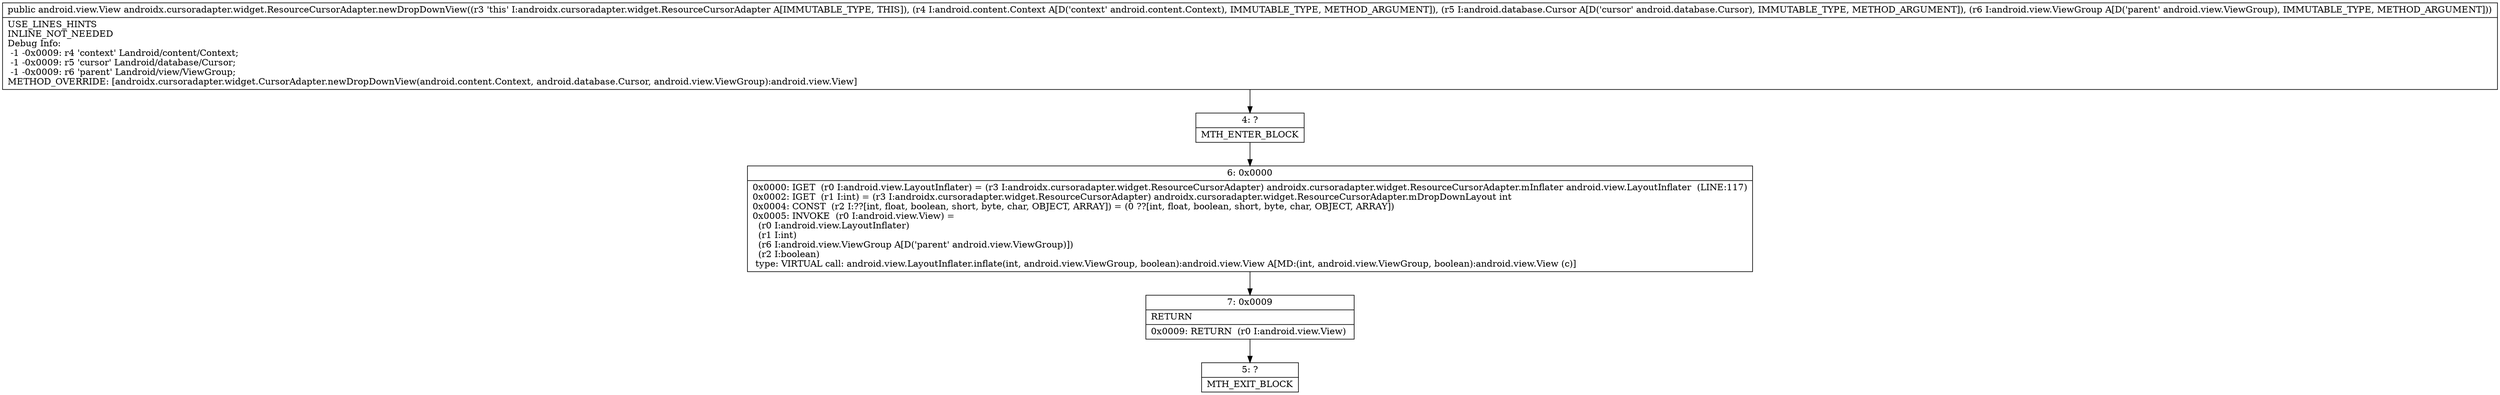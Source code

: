 digraph "CFG forandroidx.cursoradapter.widget.ResourceCursorAdapter.newDropDownView(Landroid\/content\/Context;Landroid\/database\/Cursor;Landroid\/view\/ViewGroup;)Landroid\/view\/View;" {
Node_4 [shape=record,label="{4\:\ ?|MTH_ENTER_BLOCK\l}"];
Node_6 [shape=record,label="{6\:\ 0x0000|0x0000: IGET  (r0 I:android.view.LayoutInflater) = (r3 I:androidx.cursoradapter.widget.ResourceCursorAdapter) androidx.cursoradapter.widget.ResourceCursorAdapter.mInflater android.view.LayoutInflater  (LINE:117)\l0x0002: IGET  (r1 I:int) = (r3 I:androidx.cursoradapter.widget.ResourceCursorAdapter) androidx.cursoradapter.widget.ResourceCursorAdapter.mDropDownLayout int \l0x0004: CONST  (r2 I:??[int, float, boolean, short, byte, char, OBJECT, ARRAY]) = (0 ??[int, float, boolean, short, byte, char, OBJECT, ARRAY]) \l0x0005: INVOKE  (r0 I:android.view.View) = \l  (r0 I:android.view.LayoutInflater)\l  (r1 I:int)\l  (r6 I:android.view.ViewGroup A[D('parent' android.view.ViewGroup)])\l  (r2 I:boolean)\l type: VIRTUAL call: android.view.LayoutInflater.inflate(int, android.view.ViewGroup, boolean):android.view.View A[MD:(int, android.view.ViewGroup, boolean):android.view.View (c)]\l}"];
Node_7 [shape=record,label="{7\:\ 0x0009|RETURN\l|0x0009: RETURN  (r0 I:android.view.View) \l}"];
Node_5 [shape=record,label="{5\:\ ?|MTH_EXIT_BLOCK\l}"];
MethodNode[shape=record,label="{public android.view.View androidx.cursoradapter.widget.ResourceCursorAdapter.newDropDownView((r3 'this' I:androidx.cursoradapter.widget.ResourceCursorAdapter A[IMMUTABLE_TYPE, THIS]), (r4 I:android.content.Context A[D('context' android.content.Context), IMMUTABLE_TYPE, METHOD_ARGUMENT]), (r5 I:android.database.Cursor A[D('cursor' android.database.Cursor), IMMUTABLE_TYPE, METHOD_ARGUMENT]), (r6 I:android.view.ViewGroup A[D('parent' android.view.ViewGroup), IMMUTABLE_TYPE, METHOD_ARGUMENT]))  | USE_LINES_HINTS\lINLINE_NOT_NEEDED\lDebug Info:\l  \-1 \-0x0009: r4 'context' Landroid\/content\/Context;\l  \-1 \-0x0009: r5 'cursor' Landroid\/database\/Cursor;\l  \-1 \-0x0009: r6 'parent' Landroid\/view\/ViewGroup;\lMETHOD_OVERRIDE: [androidx.cursoradapter.widget.CursorAdapter.newDropDownView(android.content.Context, android.database.Cursor, android.view.ViewGroup):android.view.View]\l}"];
MethodNode -> Node_4;Node_4 -> Node_6;
Node_6 -> Node_7;
Node_7 -> Node_5;
}

